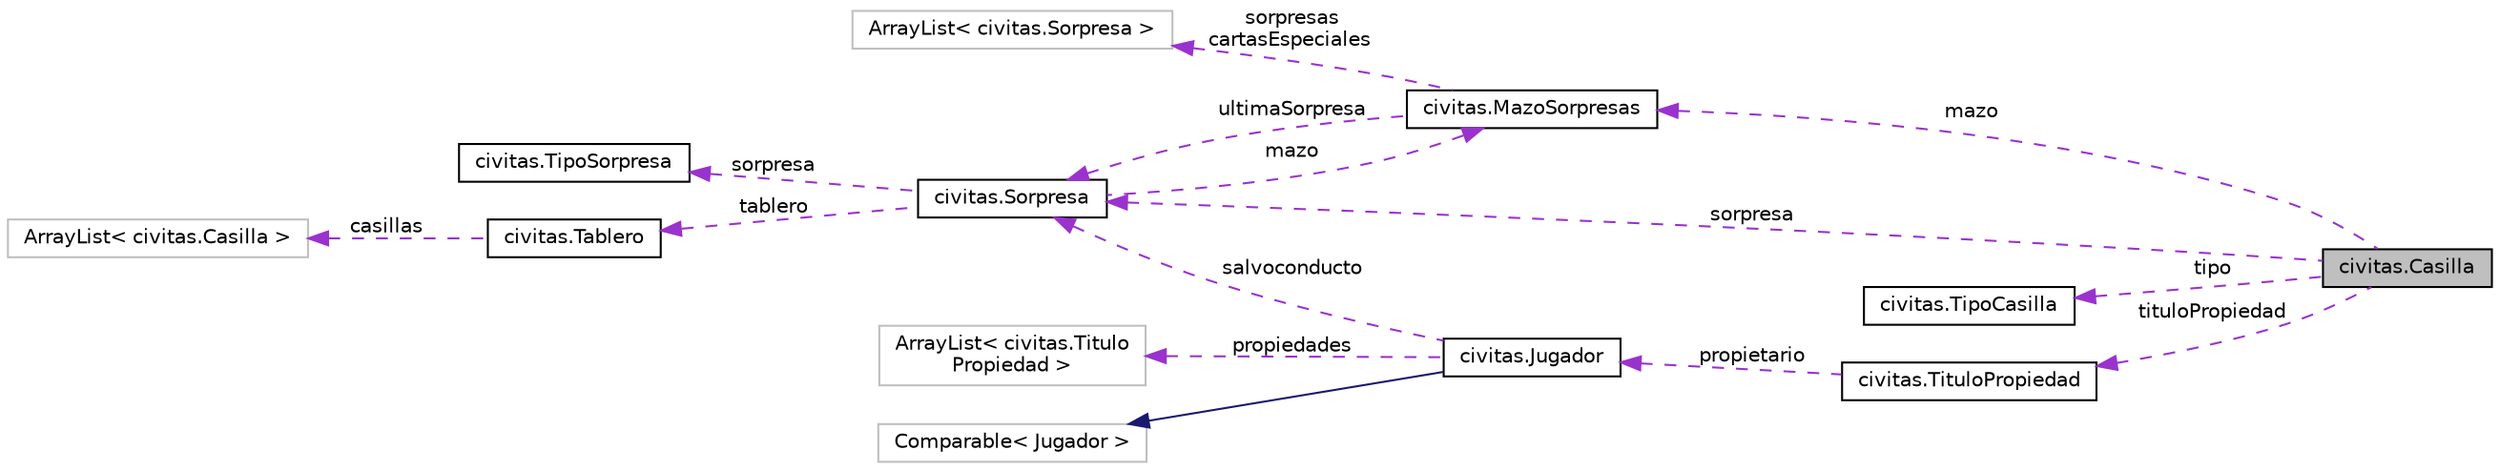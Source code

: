 digraph "civitas.Casilla"
{
  edge [fontname="Helvetica",fontsize="10",labelfontname="Helvetica",labelfontsize="10"];
  node [fontname="Helvetica",fontsize="10",shape=record];
  rankdir="LR";
  Node1 [label="civitas.Casilla",height=0.2,width=0.4,color="black", fillcolor="grey75", style="filled", fontcolor="black"];
  Node2 -> Node1 [dir="back",color="darkorchid3",fontsize="10",style="dashed",label=" sorpresa" ,fontname="Helvetica"];
  Node2 [label="civitas.Sorpresa",height=0.2,width=0.4,color="black", fillcolor="white", style="filled",URL="$classcivitas_1_1Sorpresa.html"];
  Node3 -> Node2 [dir="back",color="darkorchid3",fontsize="10",style="dashed",label=" sorpresa" ,fontname="Helvetica"];
  Node3 [label="civitas.TipoSorpresa",height=0.2,width=0.4,color="black", fillcolor="white", style="filled",URL="$enumcivitas_1_1TipoSorpresa.html"];
  Node4 -> Node2 [dir="back",color="darkorchid3",fontsize="10",style="dashed",label=" tablero" ,fontname="Helvetica"];
  Node4 [label="civitas.Tablero",height=0.2,width=0.4,color="black", fillcolor="white", style="filled",URL="$classcivitas_1_1Tablero.html",tooltip="Representa el tablero de juego imponiendo las restricciones existentes. "];
  Node5 -> Node4 [dir="back",color="darkorchid3",fontsize="10",style="dashed",label=" casillas" ,fontname="Helvetica"];
  Node5 [label="ArrayList\< civitas.Casilla \>",height=0.2,width=0.4,color="grey75", fillcolor="white", style="filled"];
  Node6 -> Node2 [dir="back",color="darkorchid3",fontsize="10",style="dashed",label=" mazo" ,fontname="Helvetica"];
  Node6 [label="civitas.MazoSorpresas",height=0.2,width=0.4,color="black", fillcolor="white", style="filled",URL="$classcivitas_1_1MazoSorpresas.html",tooltip="Además de almacenar las cartas, las instancias de esta clase velan por que el mazo se mantenga consis..."];
  Node7 -> Node6 [dir="back",color="darkorchid3",fontsize="10",style="dashed",label=" sorpresas\ncartasEspeciales" ,fontname="Helvetica"];
  Node7 [label="ArrayList\< civitas.Sorpresa \>",height=0.2,width=0.4,color="grey75", fillcolor="white", style="filled"];
  Node2 -> Node6 [dir="back",color="darkorchid3",fontsize="10",style="dashed",label=" ultimaSorpresa" ,fontname="Helvetica"];
  Node8 -> Node1 [dir="back",color="darkorchid3",fontsize="10",style="dashed",label=" tipo" ,fontname="Helvetica"];
  Node8 [label="civitas.TipoCasilla",height=0.2,width=0.4,color="black", fillcolor="white", style="filled",URL="$enumcivitas_1_1TipoCasilla.html",tooltip="Almacena todos los tipos de casilla posibles en el juego. "];
  Node9 -> Node1 [dir="back",color="darkorchid3",fontsize="10",style="dashed",label=" tituloPropiedad" ,fontname="Helvetica"];
  Node9 [label="civitas.TituloPropiedad",height=0.2,width=0.4,color="black", fillcolor="white", style="filled",URL="$classcivitas_1_1TituloPropiedad.html"];
  Node10 -> Node9 [dir="back",color="darkorchid3",fontsize="10",style="dashed",label=" propietario" ,fontname="Helvetica"];
  Node10 [label="civitas.Jugador",height=0.2,width=0.4,color="black", fillcolor="white", style="filled",URL="$classcivitas_1_1Jugador.html"];
  Node11 -> Node10 [dir="back",color="midnightblue",fontsize="10",style="solid",fontname="Helvetica"];
  Node11 [label="Comparable\< Jugador \>",height=0.2,width=0.4,color="grey75", fillcolor="white", style="filled"];
  Node12 -> Node10 [dir="back",color="darkorchid3",fontsize="10",style="dashed",label=" propiedades" ,fontname="Helvetica"];
  Node12 [label="ArrayList\< civitas.Titulo\lPropiedad \>",height=0.2,width=0.4,color="grey75", fillcolor="white", style="filled"];
  Node2 -> Node10 [dir="back",color="darkorchid3",fontsize="10",style="dashed",label=" salvoconducto" ,fontname="Helvetica"];
  Node6 -> Node1 [dir="back",color="darkorchid3",fontsize="10",style="dashed",label=" mazo" ,fontname="Helvetica"];
}
